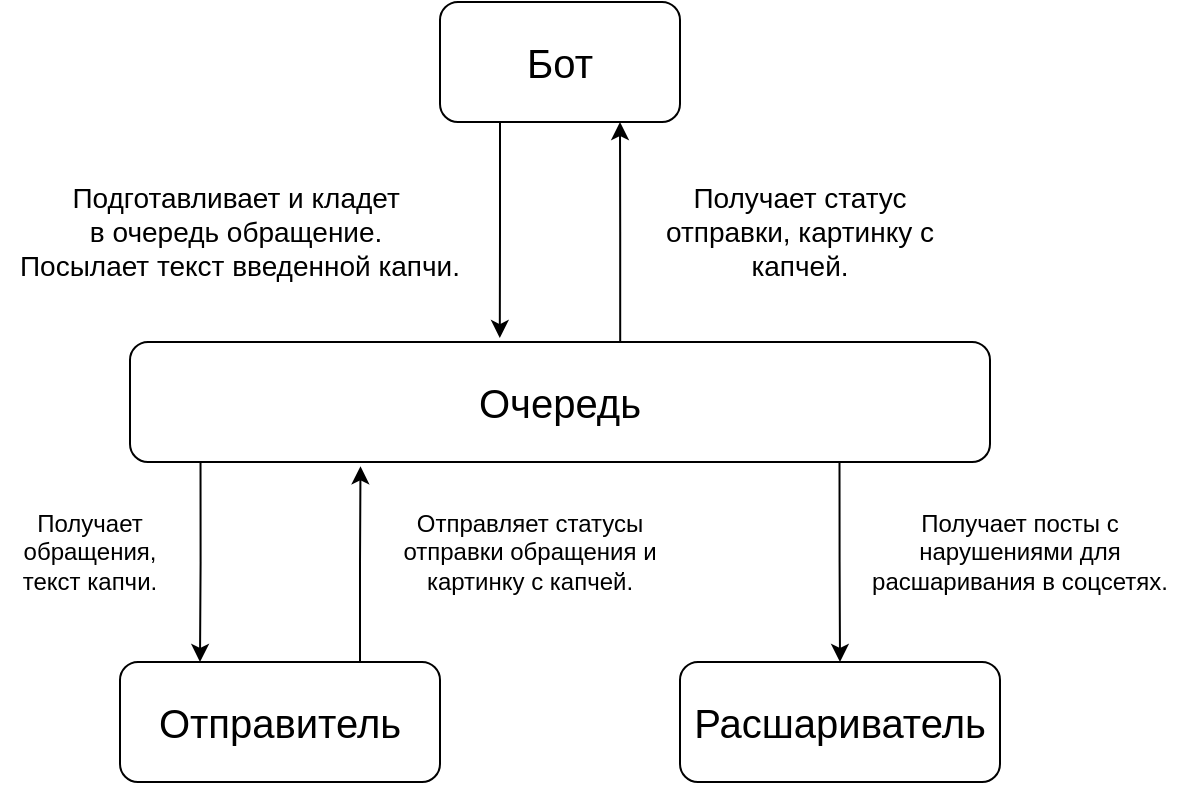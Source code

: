 <mxfile version="13.0.9">
    <diagram id="k9Sa7YGBgF8uNKHyu2uj" name="Page-1">
        <mxGraphModel dx="1061" dy="855" grid="1" gridSize="10" guides="1" tooltips="1" connect="1" arrows="1" fold="1" page="1" pageScale="1" pageWidth="850" pageHeight="1100" math="0" shadow="0">
            <root>
                <mxCell id="0"/>
                <mxCell id="1" parent="0"/>
                <mxCell id="bjxnMCp0ImckcVAFW5EX-8" value="" style="edgeStyle=orthogonalEdgeStyle;rounded=0;orthogonalLoop=1;jettySize=auto;html=1;exitX=0.25;exitY=1;exitDx=0;exitDy=0;entryX=0.43;entryY=-0.033;entryDx=0;entryDy=0;entryPerimeter=0;" parent="1" source="bjxnMCp0ImckcVAFW5EX-1" target="bjxnMCp0ImckcVAFW5EX-2" edge="1">
                    <mxGeometry relative="1" as="geometry">
                        <mxPoint x="370" y="170" as="targetPoint"/>
                    </mxGeometry>
                </mxCell>
                <mxCell id="bjxnMCp0ImckcVAFW5EX-1" value="&lt;font style=&quot;font-size: 20px&quot;&gt;Бот&lt;/font&gt;" style="rounded=1;whiteSpace=wrap;html=1;" parent="1" vertex="1">
                    <mxGeometry x="340" y="50" width="120" height="60" as="geometry"/>
                </mxCell>
                <mxCell id="bjxnMCp0ImckcVAFW5EX-9" value="" style="edgeStyle=orthogonalEdgeStyle;rounded=0;orthogonalLoop=1;jettySize=auto;html=1;exitX=0.57;exitY=0;exitDx=0;exitDy=0;entryX=0.75;entryY=1;entryDx=0;entryDy=0;exitPerimeter=0;" parent="1" source="bjxnMCp0ImckcVAFW5EX-2" target="bjxnMCp0ImckcVAFW5EX-1" edge="1">
                    <mxGeometry relative="1" as="geometry"/>
                </mxCell>
                <mxCell id="bjxnMCp0ImckcVAFW5EX-15" style="edgeStyle=orthogonalEdgeStyle;rounded=0;orthogonalLoop=1;jettySize=auto;html=1;exitX=0.082;exitY=0.987;exitDx=0;exitDy=0;entryX=0.25;entryY=0;entryDx=0;entryDy=0;exitPerimeter=0;" parent="1" source="bjxnMCp0ImckcVAFW5EX-2" target="bjxnMCp0ImckcVAFW5EX-3" edge="1">
                    <mxGeometry relative="1" as="geometry"/>
                </mxCell>
                <mxCell id="bjxnMCp0ImckcVAFW5EX-19" style="edgeStyle=orthogonalEdgeStyle;rounded=0;orthogonalLoop=1;jettySize=auto;html=1;exitX=0.825;exitY=1.007;exitDx=0;exitDy=0;entryX=0.5;entryY=0;entryDx=0;entryDy=0;exitPerimeter=0;" parent="1" source="bjxnMCp0ImckcVAFW5EX-2" target="bjxnMCp0ImckcVAFW5EX-4" edge="1">
                    <mxGeometry relative="1" as="geometry">
                        <Array as="points"/>
                    </mxGeometry>
                </mxCell>
                <mxCell id="bjxnMCp0ImckcVAFW5EX-2" value="&lt;font style=&quot;font-size: 20px&quot;&gt;Очередь&lt;/font&gt;" style="rounded=1;whiteSpace=wrap;html=1;" parent="1" vertex="1">
                    <mxGeometry x="185" y="220" width="430" height="60" as="geometry"/>
                </mxCell>
                <mxCell id="bjxnMCp0ImckcVAFW5EX-17" style="edgeStyle=orthogonalEdgeStyle;rounded=0;orthogonalLoop=1;jettySize=auto;html=1;exitX=0.75;exitY=0;exitDx=0;exitDy=0;entryX=0.268;entryY=1.036;entryDx=0;entryDy=0;entryPerimeter=0;" parent="1" source="bjxnMCp0ImckcVAFW5EX-3" target="bjxnMCp0ImckcVAFW5EX-2" edge="1">
                    <mxGeometry relative="1" as="geometry"/>
                </mxCell>
                <mxCell id="bjxnMCp0ImckcVAFW5EX-3" value="&lt;font style=&quot;font-size: 20px&quot;&gt;Отправитель&lt;/font&gt;" style="rounded=1;whiteSpace=wrap;html=1;" parent="1" vertex="1">
                    <mxGeometry x="180" y="380" width="160" height="60" as="geometry"/>
                </mxCell>
                <mxCell id="bjxnMCp0ImckcVAFW5EX-4" value="&lt;font style=&quot;font-size: 20px&quot;&gt;Расшариватель&lt;/font&gt;" style="rounded=1;whiteSpace=wrap;html=1;" parent="1" vertex="1">
                    <mxGeometry x="460" y="380" width="160" height="60" as="geometry"/>
                </mxCell>
                <mxCell id="bjxnMCp0ImckcVAFW5EX-11" value="&lt;font style=&quot;font-size: 14px&quot;&gt;Получает статус отправки, картинку с капчей.&lt;/font&gt;" style="text;html=1;strokeColor=none;fillColor=none;align=center;verticalAlign=middle;whiteSpace=wrap;rounded=0;" parent="1" vertex="1">
                    <mxGeometry x="450" y="135" width="140" height="60" as="geometry"/>
                </mxCell>
                <mxCell id="bjxnMCp0ImckcVAFW5EX-16" value="Получает обращения, текст капчи." style="text;html=1;strokeColor=none;fillColor=none;align=center;verticalAlign=middle;whiteSpace=wrap;rounded=0;" parent="1" vertex="1">
                    <mxGeometry x="120" y="300" width="90" height="50" as="geometry"/>
                </mxCell>
                <mxCell id="bjxnMCp0ImckcVAFW5EX-18" value="Отправляет статусы отправки обращения и картинку с капчей." style="text;html=1;strokeColor=none;fillColor=none;align=center;verticalAlign=middle;whiteSpace=wrap;rounded=0;" parent="1" vertex="1">
                    <mxGeometry x="310" y="300" width="150" height="50" as="geometry"/>
                </mxCell>
                <mxCell id="bjxnMCp0ImckcVAFW5EX-22" value="Получает посты с нарушениями для расшаривания в соцсетях." style="text;html=1;strokeColor=none;fillColor=none;align=center;verticalAlign=middle;whiteSpace=wrap;rounded=0;" parent="1" vertex="1">
                    <mxGeometry x="550" y="300" width="160" height="50" as="geometry"/>
                </mxCell>
                <mxCell id="3" value="&lt;div&gt;&lt;span style=&quot;font-size: 14px&quot;&gt;Подготавливает и кладет&amp;nbsp;&lt;/span&gt;&lt;/div&gt;&lt;div&gt;&lt;span style=&quot;font-size: 14px&quot;&gt;в очередь обращение.&amp;nbsp;&lt;/span&gt;&lt;/div&gt;&lt;div&gt;&lt;span style=&quot;font-size: 14px&quot;&gt;Посылает текст введенной капчи.&lt;/span&gt;&lt;/div&gt;" style="text;html=1;strokeColor=none;fillColor=none;align=center;verticalAlign=middle;whiteSpace=wrap;rounded=0;" parent="1" vertex="1">
                    <mxGeometry x="120" y="135" width="240" height="60" as="geometry"/>
                </mxCell>
            </root>
        </mxGraphModel>
    </diagram>
</mxfile>
